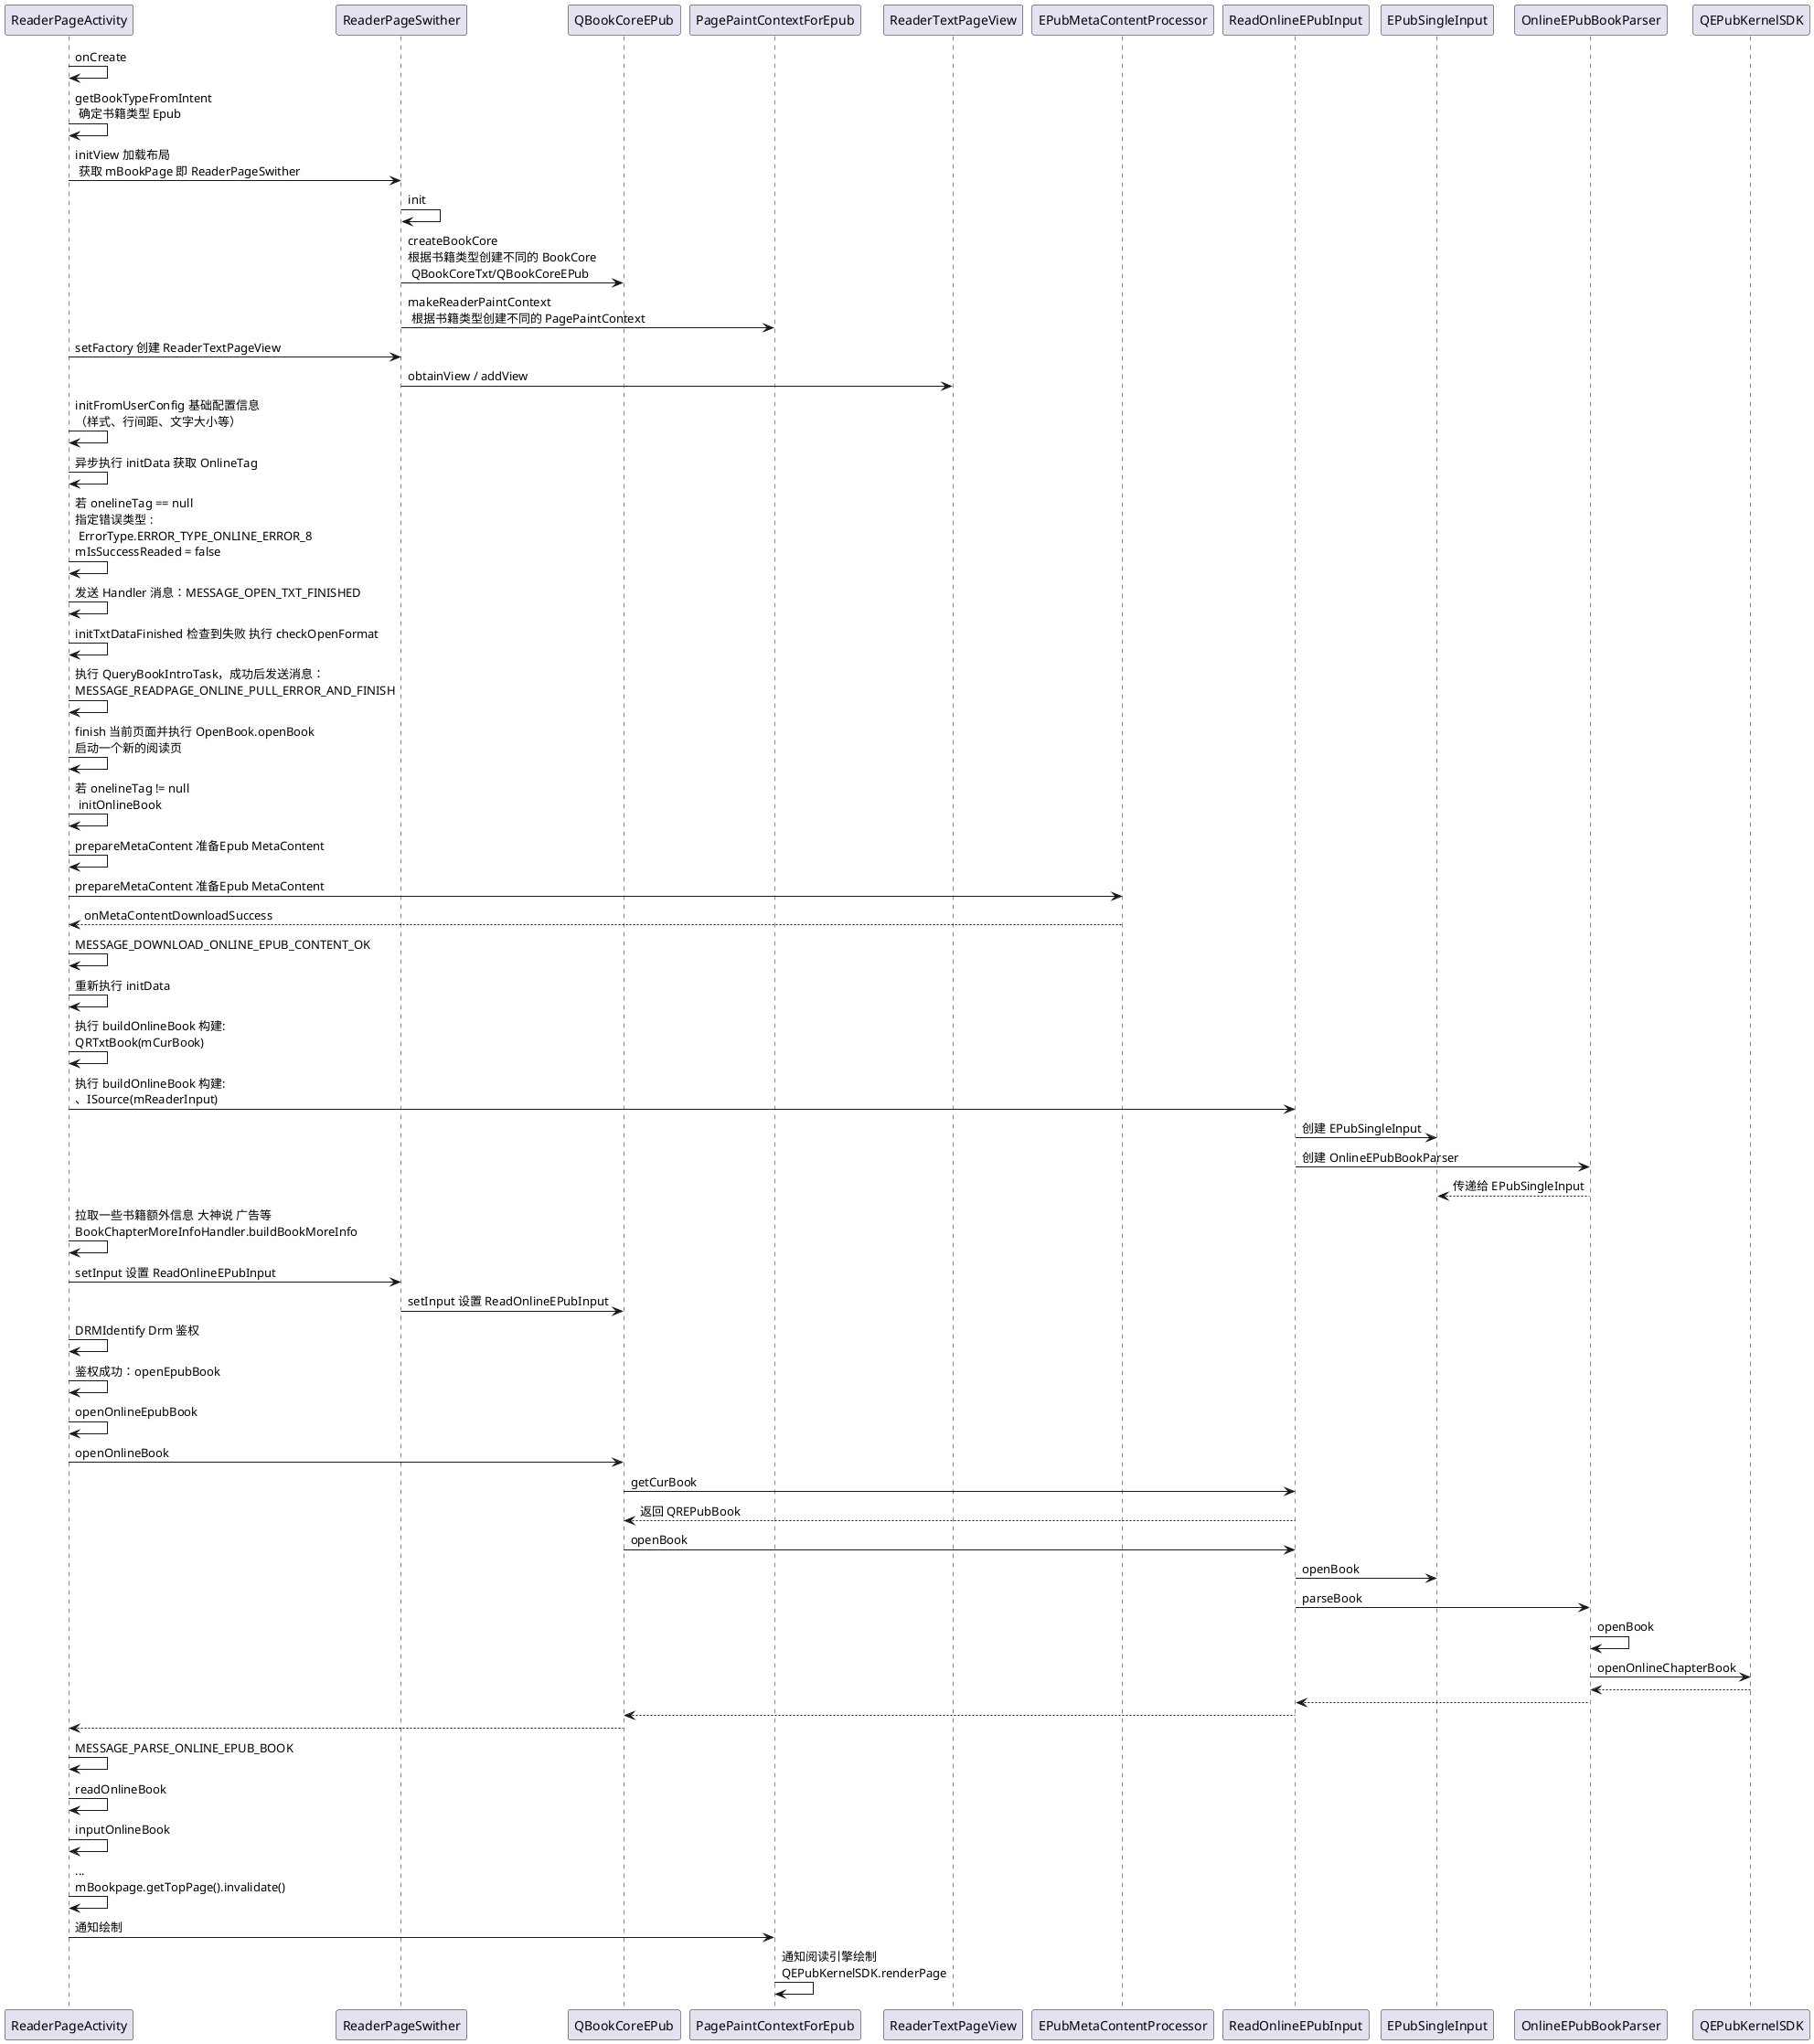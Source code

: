 @startuml
'Alice -> Bob: Authentication Request
'Bob --> Alice: Authentication Response
'
'Alice -> Bob: Another authentication Request
'Alice <-- Bob: another authentication Response

'阅读页启动流程 文本 EPUB

ReaderPageActivity -> ReaderPageActivity: onCreate
ReaderPageActivity -> ReaderPageActivity: getBookTypeFromIntent \n 确定书籍类型 Epub
'单词拼错至今仍未修改 -_-|| ReaderPageSwitcher
ReaderPageActivity -> ReaderPageSwither: initView 加载布局 \n 获取 mBookPage 即 ReaderPageSwither
ReaderPageSwither -> ReaderPageSwither:init
ReaderPageSwither -> QBookCoreEPub:createBookCore \n根据书籍类型创建不同的 BookCore \n QBookCoreTxt/QBookCoreEPub
ReaderPageSwither -> PagePaintContextForEpub:makeReaderPaintContext \n 根据书籍类型创建不同的 PagePaintContext
ReaderPageActivity -> ReaderPageSwither: setFactory 创建 ReaderTextPageView
ReaderPageSwither -> ReaderTextPageView: obtainView / addView
ReaderPageActivity -> ReaderPageActivity: initFromUserConfig 基础配置信息\n（样式、行间距、文字大小等）
ReaderPageActivity -> ReaderPageActivity: 异步执行 initData 获取 OnlineTag
ReaderPageActivity -> ReaderPageActivity: 若 onelineTag == null\n指定错误类型 :\n ErrorType.ERROR_TYPE_ONLINE_ERROR_8\nmIsSuccessReaded = false
ReaderPageActivity -> ReaderPageActivity: 发送 Handler 消息：MESSAGE_OPEN_TXT_FINISHED
ReaderPageActivity -> ReaderPageActivity: initTxtDataFinished 检查到失败 执行 checkOpenFormat
ReaderPageActivity -> ReaderPageActivity: 执行 QueryBookIntroTask，成功后发送消息：\nMESSAGE_READPAGE_ONLINE_PULL_ERROR_AND_FINISH
ReaderPageActivity -> ReaderPageActivity: finish 当前页面并执行 OpenBook.openBook \n启动一个新的阅读页
ReaderPageActivity -> ReaderPageActivity: 若 onelineTag != null\n initOnlineBook
ReaderPageActivity -> ReaderPageActivity: prepareMetaContent 准备Epub MetaContent
ReaderPageActivity -> EPubMetaContentProcessor: prepareMetaContent 准备Epub MetaContent
ReaderPageActivity <-- EPubMetaContentProcessor: onMetaContentDownloadSuccess
ReaderPageActivity -> ReaderPageActivity: MESSAGE_DOWNLOAD_ONLINE_EPUB_CONTENT_OK
ReaderPageActivity -> ReaderPageActivity: 重新执行 initData
ReaderPageActivity -> ReaderPageActivity: 执行 buildOnlineBook 构建:\nQRTxtBook(mCurBook)
ReaderPageActivity -> ReadOnlineEPubInput: 执行 buildOnlineBook 构建:\n、ISource(mReaderInput)
ReadOnlineEPubInput -> EPubSingleInput: 创建 EPubSingleInput
ReadOnlineEPubInput -> OnlineEPubBookParser: 创建 OnlineEPubBookParser
EPubSingleInput <-- OnlineEPubBookParser: 传递给 EPubSingleInput
ReaderPageActivity -> ReaderPageActivity: 拉取一些书籍额外信息 大神说 广告等\nBookChapterMoreInfoHandler.buildBookMoreInfo
ReaderPageActivity -> ReaderPageSwither: setInput 设置 ReadOnlineEPubInput
ReaderPageSwither -> QBookCoreEPub: setInput 设置 ReadOnlineEPubInput
ReaderPageActivity -> ReaderPageActivity: DRMIdentify Drm 鉴权
ReaderPageActivity -> ReaderPageActivity: 鉴权成功：openEpubBook
ReaderPageActivity -> ReaderPageActivity: openOnlineEpubBook
ReaderPageActivity -> QBookCoreEPub: openOnlineBook
QBookCoreEPub -> ReadOnlineEPubInput: getCurBook
QBookCoreEPub <-- ReadOnlineEPubInput: 返回 QREPubBook
QBookCoreEPub -> ReadOnlineEPubInput: openBook
ReadOnlineEPubInput -> EPubSingleInput: openBook
ReadOnlineEPubInput -> OnlineEPubBookParser: parseBook
OnlineEPubBookParser -> OnlineEPubBookParser: openBook
OnlineEPubBookParser -> QEPubKernelSDK: openOnlineChapterBook
OnlineEPubBookParser <-- QEPubKernelSDK
ReadOnlineEPubInput <-- OnlineEPubBookParser
QBookCoreEPub <-- ReadOnlineEPubInput

ReaderPageActivity <-- QBookCoreEPub
ReaderPageActivity -> ReaderPageActivity: MESSAGE_PARSE_ONLINE_EPUB_BOOK
ReaderPageActivity -> ReaderPageActivity: readOnlineBook
ReaderPageActivity -> ReaderPageActivity: inputOnlineBook
ReaderPageActivity -> ReaderPageActivity: ...\nmBookpage.getTopPage().invalidate()
ReaderPageActivity -> PagePaintContextForEpub: 通知绘制
PagePaintContextForEpub -> PagePaintContextForEpub: 通知阅读引擎绘制\nQEPubKernelSDK.renderPage
@enduml
